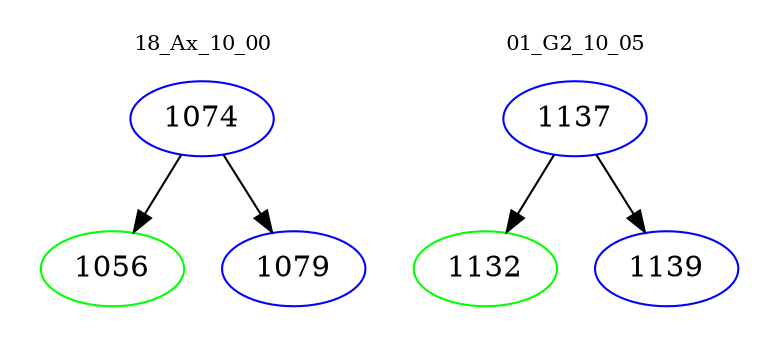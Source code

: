 digraph{
subgraph cluster_0 {
color = white
label = "18_Ax_10_00";
fontsize=10;
T0_1074 [label="1074", color="blue"]
T0_1074 -> T0_1056 [color="black"]
T0_1056 [label="1056", color="green"]
T0_1074 -> T0_1079 [color="black"]
T0_1079 [label="1079", color="blue"]
}
subgraph cluster_1 {
color = white
label = "01_G2_10_05";
fontsize=10;
T1_1137 [label="1137", color="blue"]
T1_1137 -> T1_1132 [color="black"]
T1_1132 [label="1132", color="green"]
T1_1137 -> T1_1139 [color="black"]
T1_1139 [label="1139", color="blue"]
}
}
